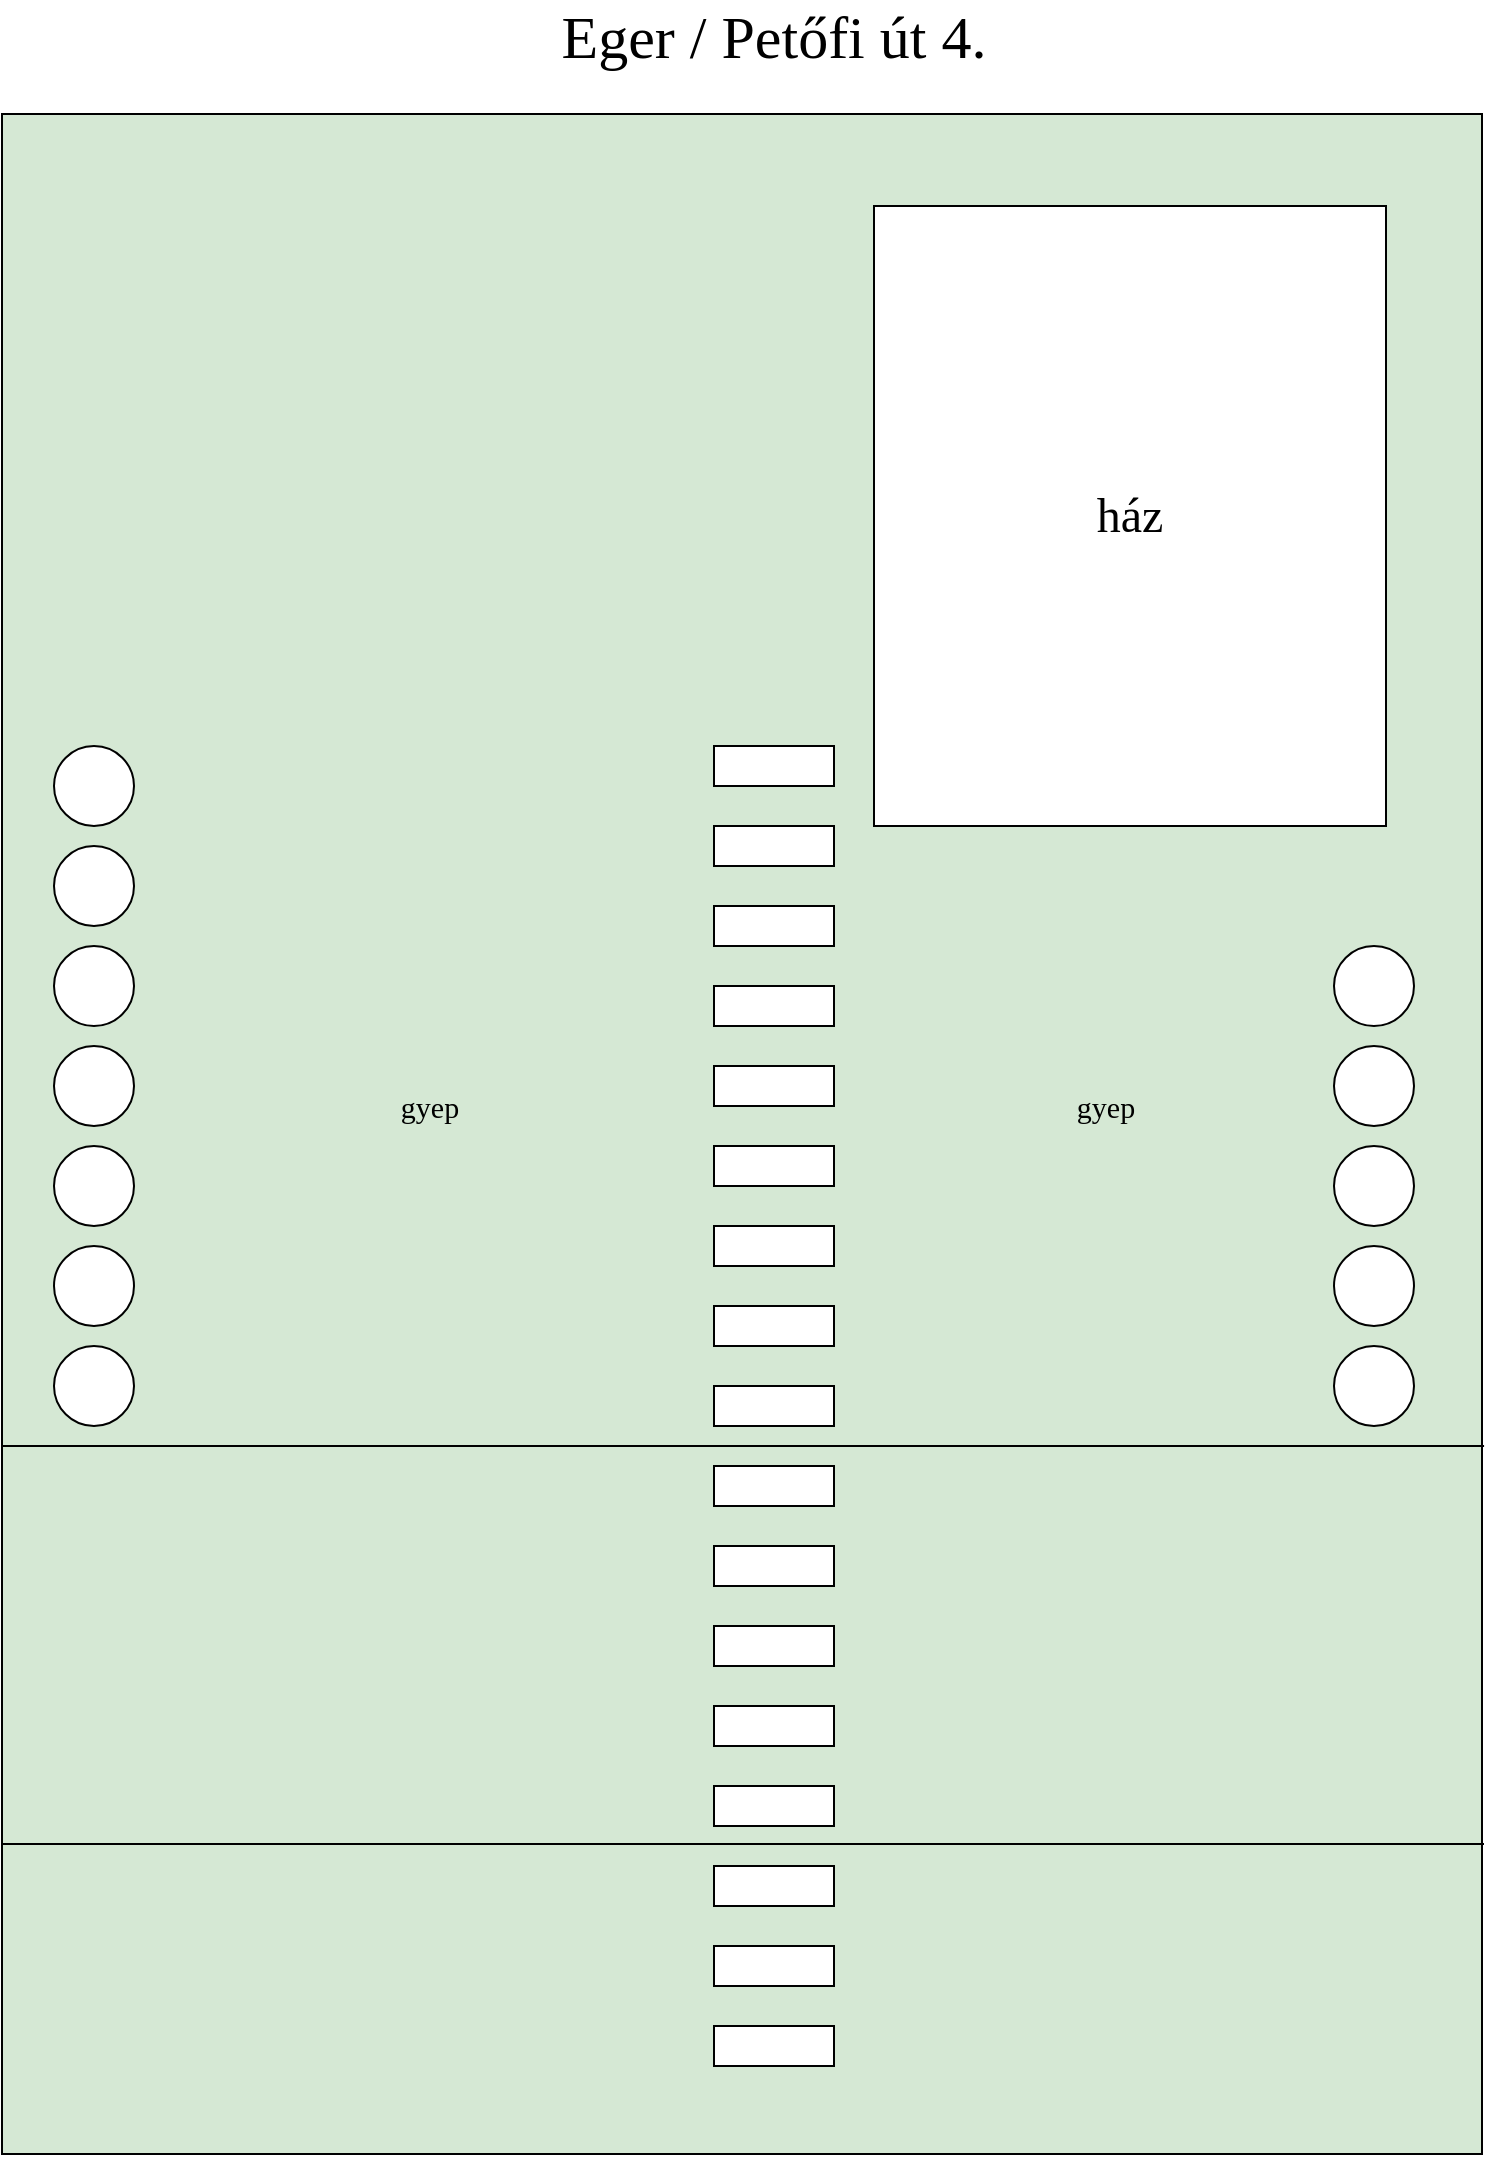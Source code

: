 <mxfile version="28.1.0">
  <diagram name="1 oldal" id="z_whI3CqMtyiWSl8NjNq">
    <mxGraphModel dx="1019" dy="651" grid="1" gridSize="10" guides="1" tooltips="1" connect="1" arrows="1" fold="1" page="1" pageScale="1" pageWidth="827" pageHeight="1169" math="0" shadow="0">
      <root>
        <mxCell id="0" />
        <mxCell id="1" parent="0" />
        <mxCell id="6No9CcSIN49-iR3Nbec0-3" value="" style="rounded=0;whiteSpace=wrap;html=1;labelBackgroundColor=none;fillColor=#d5e8d4;strokeColor=light-dark(#000000, #6a6a6a);" vertex="1" parent="1">
          <mxGeometry x="44" y="74" width="740" height="1020" as="geometry" />
        </mxCell>
        <mxCell id="6No9CcSIN49-iR3Nbec0-4" value="Eger / Petőfi út 4." style="text;html=1;align=center;verticalAlign=middle;whiteSpace=wrap;rounded=0;strokeWidth=10;strokeColor=none;fontSize=30;fontFamily=Lucida Console;" vertex="1" parent="1">
          <mxGeometry x="242" y="20" width="376" height="30" as="geometry" />
        </mxCell>
        <mxCell id="6No9CcSIN49-iR3Nbec0-5" value="&lt;pre&gt;&lt;font face=&quot;Lucida Console&quot;&gt;&lt;span style=&quot;font-size: 24px;&quot;&gt;ház&lt;/span&gt;&lt;/font&gt;&lt;/pre&gt;" style="rounded=0;whiteSpace=wrap;html=1;" vertex="1" parent="1">
          <mxGeometry x="480" y="120" width="256" height="310" as="geometry" />
        </mxCell>
        <mxCell id="6No9CcSIN49-iR3Nbec0-7" value="" style="ellipse;whiteSpace=wrap;html=1;aspect=fixed;" vertex="1" parent="1">
          <mxGeometry x="70" y="390" width="40" height="40" as="geometry" />
        </mxCell>
        <mxCell id="6No9CcSIN49-iR3Nbec0-8" value="" style="ellipse;whiteSpace=wrap;html=1;aspect=fixed;" vertex="1" parent="1">
          <mxGeometry x="70" y="440" width="40" height="40" as="geometry" />
        </mxCell>
        <mxCell id="6No9CcSIN49-iR3Nbec0-9" value="" style="rounded=0;whiteSpace=wrap;html=1;" vertex="1" parent="1">
          <mxGeometry x="400" y="390" width="60" height="20" as="geometry" />
        </mxCell>
        <mxCell id="6No9CcSIN49-iR3Nbec0-21" value="" style="rounded=0;whiteSpace=wrap;html=1;" vertex="1" parent="1">
          <mxGeometry x="400" y="430" width="60" height="20" as="geometry" />
        </mxCell>
        <mxCell id="6No9CcSIN49-iR3Nbec0-27" value="" style="endArrow=none;html=1;rounded=0;entryX=0.996;entryY=0.652;entryDx=0;entryDy=0;entryPerimeter=0;" edge="1" parent="1">
          <mxGeometry width="50" height="50" relative="1" as="geometry">
            <mxPoint x="44" y="740" as="sourcePoint" />
            <mxPoint x="785.04" y="740.04" as="targetPoint" />
          </mxGeometry>
        </mxCell>
        <mxCell id="6No9CcSIN49-iR3Nbec0-31" value="" style="rounded=0;whiteSpace=wrap;html=1;" vertex="1" parent="1">
          <mxGeometry x="400" y="510" width="60" height="20" as="geometry" />
        </mxCell>
        <mxCell id="6No9CcSIN49-iR3Nbec0-32" value="" style="rounded=0;whiteSpace=wrap;html=1;" vertex="1" parent="1">
          <mxGeometry x="400" y="470" width="60" height="20" as="geometry" />
        </mxCell>
        <mxCell id="6No9CcSIN49-iR3Nbec0-33" value="" style="rounded=0;whiteSpace=wrap;html=1;" vertex="1" parent="1">
          <mxGeometry x="400" y="590" width="60" height="20" as="geometry" />
        </mxCell>
        <mxCell id="6No9CcSIN49-iR3Nbec0-34" value="" style="rounded=0;whiteSpace=wrap;html=1;" vertex="1" parent="1">
          <mxGeometry x="400" y="550" width="60" height="20" as="geometry" />
        </mxCell>
        <mxCell id="6No9CcSIN49-iR3Nbec0-35" value="" style="rounded=0;whiteSpace=wrap;html=1;" vertex="1" parent="1">
          <mxGeometry x="400" y="670" width="60" height="20" as="geometry" />
        </mxCell>
        <mxCell id="6No9CcSIN49-iR3Nbec0-36" value="" style="rounded=0;whiteSpace=wrap;html=1;" vertex="1" parent="1">
          <mxGeometry x="400" y="630" width="60" height="20" as="geometry" />
        </mxCell>
        <mxCell id="6No9CcSIN49-iR3Nbec0-37" value="" style="rounded=0;whiteSpace=wrap;html=1;" vertex="1" parent="1">
          <mxGeometry x="400" y="710" width="60" height="20" as="geometry" />
        </mxCell>
        <mxCell id="6No9CcSIN49-iR3Nbec0-38" value="" style="rounded=0;whiteSpace=wrap;html=1;" vertex="1" parent="1">
          <mxGeometry x="400" y="750" width="60" height="20" as="geometry" />
        </mxCell>
        <mxCell id="6No9CcSIN49-iR3Nbec0-39" value="" style="rounded=0;whiteSpace=wrap;html=1;" vertex="1" parent="1">
          <mxGeometry x="400" y="790" width="60" height="20" as="geometry" />
        </mxCell>
        <mxCell id="6No9CcSIN49-iR3Nbec0-40" value="" style="rounded=0;whiteSpace=wrap;html=1;" vertex="1" parent="1">
          <mxGeometry x="400" y="830" width="60" height="20" as="geometry" />
        </mxCell>
        <mxCell id="6No9CcSIN49-iR3Nbec0-41" value="" style="rounded=0;whiteSpace=wrap;html=1;" vertex="1" parent="1">
          <mxGeometry x="400" y="870" width="60" height="20" as="geometry" />
        </mxCell>
        <mxCell id="6No9CcSIN49-iR3Nbec0-42" value="" style="rounded=0;whiteSpace=wrap;html=1;" vertex="1" parent="1">
          <mxGeometry x="400" y="910" width="60" height="20" as="geometry" />
        </mxCell>
        <mxCell id="6No9CcSIN49-iR3Nbec0-43" value="" style="rounded=0;whiteSpace=wrap;html=1;" vertex="1" parent="1">
          <mxGeometry x="400" y="950" width="60" height="20" as="geometry" />
        </mxCell>
        <mxCell id="6No9CcSIN49-iR3Nbec0-44" value="" style="rounded=0;whiteSpace=wrap;html=1;" vertex="1" parent="1">
          <mxGeometry x="400" y="990" width="60" height="20" as="geometry" />
        </mxCell>
        <mxCell id="6No9CcSIN49-iR3Nbec0-45" value="" style="rounded=0;whiteSpace=wrap;html=1;" vertex="1" parent="1">
          <mxGeometry x="400" y="1030" width="60" height="20" as="geometry" />
        </mxCell>
        <mxCell id="6No9CcSIN49-iR3Nbec0-46" value="" style="endArrow=none;html=1;rounded=0;entryX=0.996;entryY=0.652;entryDx=0;entryDy=0;entryPerimeter=0;" edge="1" parent="1">
          <mxGeometry width="50" height="50" relative="1" as="geometry">
            <mxPoint x="44" y="939" as="sourcePoint" />
            <mxPoint x="785" y="939" as="targetPoint" />
          </mxGeometry>
        </mxCell>
        <mxCell id="6No9CcSIN49-iR3Nbec0-48" value="" style="ellipse;whiteSpace=wrap;html=1;aspect=fixed;" vertex="1" parent="1">
          <mxGeometry x="70" y="540" width="40" height="40" as="geometry" />
        </mxCell>
        <mxCell id="6No9CcSIN49-iR3Nbec0-49" value="" style="ellipse;whiteSpace=wrap;html=1;aspect=fixed;" vertex="1" parent="1">
          <mxGeometry x="70" y="490" width="40" height="40" as="geometry" />
        </mxCell>
        <mxCell id="6No9CcSIN49-iR3Nbec0-50" value="" style="ellipse;whiteSpace=wrap;html=1;aspect=fixed;" vertex="1" parent="1">
          <mxGeometry x="70" y="640" width="40" height="40" as="geometry" />
        </mxCell>
        <mxCell id="6No9CcSIN49-iR3Nbec0-51" value="" style="ellipse;whiteSpace=wrap;html=1;aspect=fixed;" vertex="1" parent="1">
          <mxGeometry x="70" y="590" width="40" height="40" as="geometry" />
        </mxCell>
        <mxCell id="6No9CcSIN49-iR3Nbec0-52" value="" style="ellipse;whiteSpace=wrap;html=1;aspect=fixed;" vertex="1" parent="1">
          <mxGeometry x="70" y="690" width="40" height="40" as="geometry" />
        </mxCell>
        <mxCell id="6No9CcSIN49-iR3Nbec0-54" value="" style="ellipse;whiteSpace=wrap;html=1;aspect=fixed;" vertex="1" parent="1">
          <mxGeometry x="710" y="690" width="40" height="40" as="geometry" />
        </mxCell>
        <mxCell id="6No9CcSIN49-iR3Nbec0-55" value="" style="ellipse;whiteSpace=wrap;html=1;aspect=fixed;" vertex="1" parent="1">
          <mxGeometry x="710" y="640" width="40" height="40" as="geometry" />
        </mxCell>
        <mxCell id="6No9CcSIN49-iR3Nbec0-56" value="" style="ellipse;whiteSpace=wrap;html=1;aspect=fixed;" vertex="1" parent="1">
          <mxGeometry x="710" y="590" width="40" height="40" as="geometry" />
        </mxCell>
        <mxCell id="6No9CcSIN49-iR3Nbec0-57" value="" style="ellipse;whiteSpace=wrap;html=1;aspect=fixed;" vertex="1" parent="1">
          <mxGeometry x="710" y="540" width="40" height="40" as="geometry" />
        </mxCell>
        <mxCell id="6No9CcSIN49-iR3Nbec0-58" value="" style="ellipse;whiteSpace=wrap;html=1;aspect=fixed;" vertex="1" parent="1">
          <mxGeometry x="710" y="490" width="40" height="40" as="geometry" />
        </mxCell>
        <mxCell id="6No9CcSIN49-iR3Nbec0-61" value="gyep" style="text;html=1;align=center;verticalAlign=middle;whiteSpace=wrap;rounded=0;strokeWidth=10;strokeColor=none;fontSize=15;fontFamily=Lucida Console;fontStyle=0" vertex="1" parent="1">
          <mxGeometry x="70" y="555" width="376" height="30" as="geometry" />
        </mxCell>
        <mxCell id="6No9CcSIN49-iR3Nbec0-62" value="gyep" style="text;html=1;align=center;verticalAlign=middle;whiteSpace=wrap;rounded=0;strokeWidth=10;strokeColor=none;fontSize=15;fontFamily=Lucida Console;fontStyle=0" vertex="1" parent="1">
          <mxGeometry x="408" y="555" width="376" height="30" as="geometry" />
        </mxCell>
      </root>
    </mxGraphModel>
  </diagram>
</mxfile>
